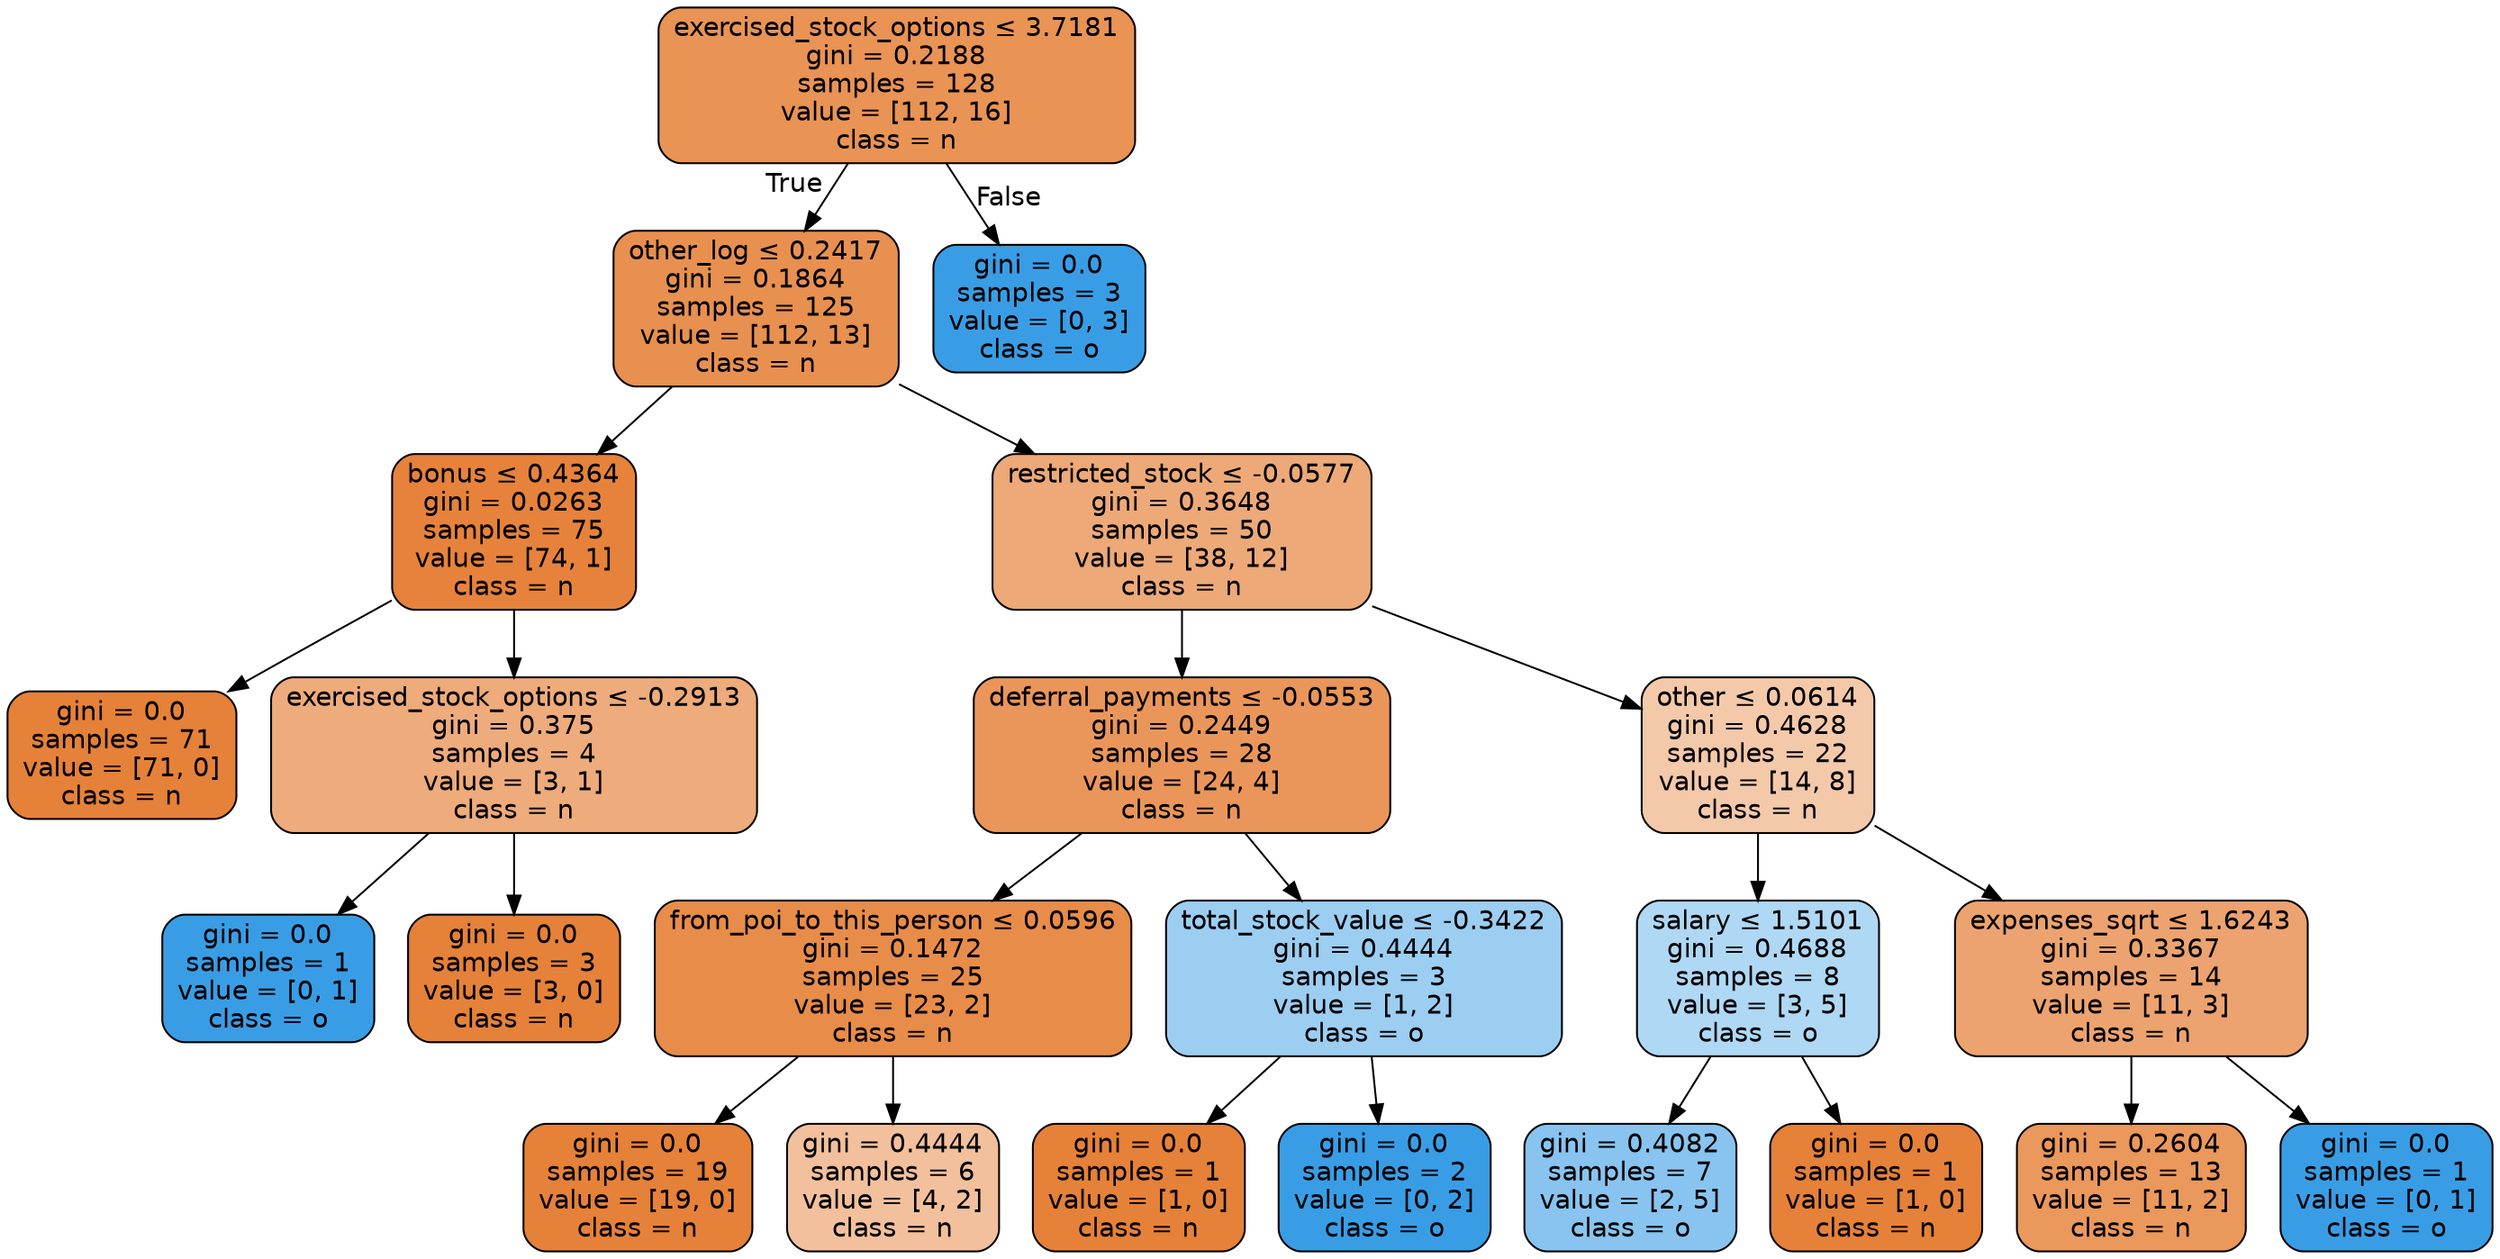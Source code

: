 digraph Tree {
node [shape=box, style="filled, rounded", color="black", fontname=helvetica] ;
edge [fontname=helvetica] ;
0 [label=<exercised_stock_options &le; 3.7181<br/>gini = 0.2188<br/>samples = 128<br/>value = [112, 16]<br/>class = n>, fillcolor="#e58139db"] ;
1 [label=<other_log &le; 0.2417<br/>gini = 0.1864<br/>samples = 125<br/>value = [112, 13]<br/>class = n>, fillcolor="#e58139e1"] ;
0 -> 1 [labeldistance=2.5, labelangle=45, headlabel="True"] ;
2 [label=<bonus &le; 0.4364<br/>gini = 0.0263<br/>samples = 75<br/>value = [74, 1]<br/>class = n>, fillcolor="#e58139fc"] ;
1 -> 2 ;
3 [label=<gini = 0.0<br/>samples = 71<br/>value = [71, 0]<br/>class = n>, fillcolor="#e58139ff"] ;
2 -> 3 ;
4 [label=<exercised_stock_options &le; -0.2913<br/>gini = 0.375<br/>samples = 4<br/>value = [3, 1]<br/>class = n>, fillcolor="#e58139aa"] ;
2 -> 4 ;
5 [label=<gini = 0.0<br/>samples = 1<br/>value = [0, 1]<br/>class = o>, fillcolor="#399de5ff"] ;
4 -> 5 ;
6 [label=<gini = 0.0<br/>samples = 3<br/>value = [3, 0]<br/>class = n>, fillcolor="#e58139ff"] ;
4 -> 6 ;
7 [label=<restricted_stock &le; -0.0577<br/>gini = 0.3648<br/>samples = 50<br/>value = [38, 12]<br/>class = n>, fillcolor="#e58139ae"] ;
1 -> 7 ;
8 [label=<deferral_payments &le; -0.0553<br/>gini = 0.2449<br/>samples = 28<br/>value = [24, 4]<br/>class = n>, fillcolor="#e58139d4"] ;
7 -> 8 ;
9 [label=<from_poi_to_this_person &le; 0.0596<br/>gini = 0.1472<br/>samples = 25<br/>value = [23, 2]<br/>class = n>, fillcolor="#e58139e9"] ;
8 -> 9 ;
10 [label=<gini = 0.0<br/>samples = 19<br/>value = [19, 0]<br/>class = n>, fillcolor="#e58139ff"] ;
9 -> 10 ;
11 [label=<gini = 0.4444<br/>samples = 6<br/>value = [4, 2]<br/>class = n>, fillcolor="#e581397f"] ;
9 -> 11 ;
12 [label=<total_stock_value &le; -0.3422<br/>gini = 0.4444<br/>samples = 3<br/>value = [1, 2]<br/>class = o>, fillcolor="#399de57f"] ;
8 -> 12 ;
13 [label=<gini = 0.0<br/>samples = 1<br/>value = [1, 0]<br/>class = n>, fillcolor="#e58139ff"] ;
12 -> 13 ;
14 [label=<gini = 0.0<br/>samples = 2<br/>value = [0, 2]<br/>class = o>, fillcolor="#399de5ff"] ;
12 -> 14 ;
15 [label=<other &le; 0.0614<br/>gini = 0.4628<br/>samples = 22<br/>value = [14, 8]<br/>class = n>, fillcolor="#e581396d"] ;
7 -> 15 ;
16 [label=<salary &le; 1.5101<br/>gini = 0.4688<br/>samples = 8<br/>value = [3, 5]<br/>class = o>, fillcolor="#399de566"] ;
15 -> 16 ;
17 [label=<gini = 0.4082<br/>samples = 7<br/>value = [2, 5]<br/>class = o>, fillcolor="#399de599"] ;
16 -> 17 ;
18 [label=<gini = 0.0<br/>samples = 1<br/>value = [1, 0]<br/>class = n>, fillcolor="#e58139ff"] ;
16 -> 18 ;
19 [label=<expenses_sqrt &le; 1.6243<br/>gini = 0.3367<br/>samples = 14<br/>value = [11, 3]<br/>class = n>, fillcolor="#e58139b9"] ;
15 -> 19 ;
20 [label=<gini = 0.2604<br/>samples = 13<br/>value = [11, 2]<br/>class = n>, fillcolor="#e58139d1"] ;
19 -> 20 ;
21 [label=<gini = 0.0<br/>samples = 1<br/>value = [0, 1]<br/>class = o>, fillcolor="#399de5ff"] ;
19 -> 21 ;
22 [label=<gini = 0.0<br/>samples = 3<br/>value = [0, 3]<br/>class = o>, fillcolor="#399de5ff"] ;
0 -> 22 [labeldistance=2.5, labelangle=-45, headlabel="False"] ;
}